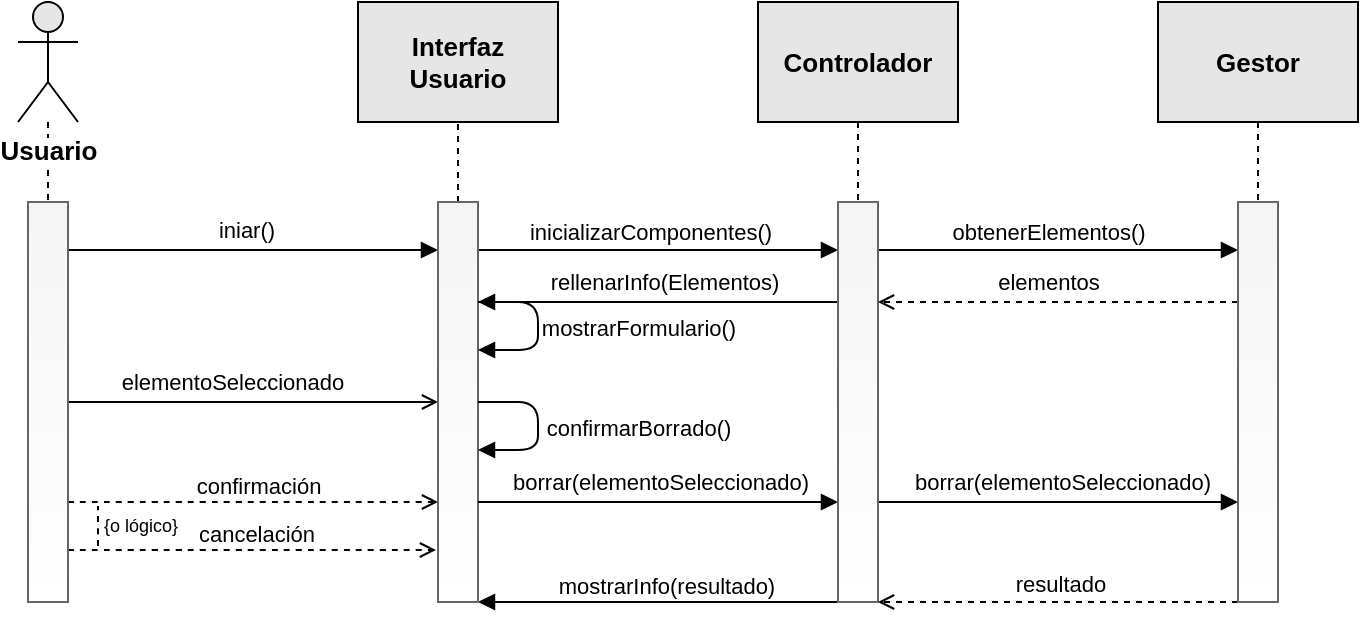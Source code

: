 <mxfile version="17.2.4" type="device"><diagram id="55HRAydvdBxtCCIl82d_" name="Página-1"><mxGraphModel dx="740" dy="469" grid="1" gridSize="10" guides="1" tooltips="1" connect="1" arrows="1" fold="1" page="1" pageScale="1" pageWidth="827" pageHeight="1169" math="0" shadow="0"><root><mxCell id="0"/><mxCell id="1" parent="0"/><mxCell id="4vs9D3IwwSiGrlF-tUyU-13" style="edgeStyle=orthogonalEdgeStyle;orthogonalLoop=1;jettySize=auto;html=1;entryX=0.5;entryY=0;entryDx=0;entryDy=0;dashed=1;endArrow=none;endFill=0;" parent="1" source="4vs9D3IwwSiGrlF-tUyU-1" target="4vs9D3IwwSiGrlF-tUyU-8" edge="1"><mxGeometry relative="1" as="geometry"/></mxCell><mxCell id="4vs9D3IwwSiGrlF-tUyU-1" value="&lt;span style=&quot;background-color: rgb(255 , 255 , 255)&quot;&gt;&lt;font style=&quot;font-size: 13px&quot;&gt;&lt;b&gt;Usuario&lt;/b&gt;&lt;/font&gt;&lt;/span&gt;" style="shape=umlActor;verticalLabelPosition=bottom;verticalAlign=top;html=1;outlineConnect=0;rounded=0;fillColor=#E6E6E6;" parent="1" vertex="1"><mxGeometry x="60" y="140" width="30" height="60" as="geometry"/></mxCell><mxCell id="4vs9D3IwwSiGrlF-tUyU-2" value="&lt;font style=&quot;font-size: 13px&quot;&gt;&lt;b&gt;Interfaz Usuario&lt;/b&gt;&lt;/font&gt;" style="rounded=0;whiteSpace=wrap;html=1;fillColor=#E6E6E6;" parent="1" vertex="1"><mxGeometry x="230" y="140" width="100" height="60" as="geometry"/></mxCell><mxCell id="4vs9D3IwwSiGrlF-tUyU-12" value="" style="edgeStyle=orthogonalEdgeStyle;rounded=0;orthogonalLoop=1;jettySize=auto;html=1;dashed=1;endArrow=none;endFill=0;entryX=0.5;entryY=0;entryDx=0;entryDy=0;entryPerimeter=0;" parent="1" source="4vs9D3IwwSiGrlF-tUyU-3" target="4vs9D3IwwSiGrlF-tUyU-21" edge="1"><mxGeometry relative="1" as="geometry"><mxPoint x="480" y="240" as="targetPoint"/></mxGeometry></mxCell><mxCell id="4vs9D3IwwSiGrlF-tUyU-3" value="&lt;font style=&quot;font-size: 13px&quot;&gt;&lt;b&gt;Controlador&lt;/b&gt;&lt;/font&gt;" style="rounded=0;whiteSpace=wrap;html=1;fillColor=#E6E6E6;" parent="1" vertex="1"><mxGeometry x="430" y="140" width="100" height="60" as="geometry"/></mxCell><mxCell id="4vs9D3IwwSiGrlF-tUyU-46" style="orthogonalLoop=1;jettySize=auto;html=1;entryX=0.5;entryY=0;entryDx=0;entryDy=0;entryPerimeter=0;endArrow=none;endFill=0;dashed=1;" parent="1" source="4vs9D3IwwSiGrlF-tUyU-4" target="4vs9D3IwwSiGrlF-tUyU-26" edge="1"><mxGeometry relative="1" as="geometry"/></mxCell><mxCell id="4vs9D3IwwSiGrlF-tUyU-4" value="&lt;font style=&quot;font-size: 13px&quot;&gt;&lt;b&gt;Gestor&lt;/b&gt;&lt;/font&gt;" style="rounded=0;whiteSpace=wrap;html=1;fillColor=#E6E6E6;" parent="1" vertex="1"><mxGeometry x="630" y="140" width="100" height="60" as="geometry"/></mxCell><mxCell id="4vs9D3IwwSiGrlF-tUyU-14" style="orthogonalLoop=1;jettySize=auto;html=1;exitX=1;exitY=0.12;exitDx=0;exitDy=0;entryX=0;entryY=0.12;entryDx=0;entryDy=0;endArrow=block;endFill=1;entryPerimeter=0;exitPerimeter=0;" parent="1" source="4vs9D3IwwSiGrlF-tUyU-8" target="4vs9D3IwwSiGrlF-tUyU-20" edge="1"><mxGeometry relative="1" as="geometry"><mxPoint x="270" y="240.0" as="targetPoint"/></mxGeometry></mxCell><mxCell id="4vs9D3IwwSiGrlF-tUyU-48" value="iniar()" style="edgeLabel;html=1;align=center;verticalAlign=middle;resizable=0;points=[];" parent="4vs9D3IwwSiGrlF-tUyU-14" vertex="1" connectable="0"><mxGeometry x="-0.171" y="-1" relative="1" as="geometry"><mxPoint x="12" y="-11" as="offset"/></mxGeometry></mxCell><mxCell id="4vs9D3IwwSiGrlF-tUyU-17" style="edgeStyle=entityRelationEdgeStyle;orthogonalLoop=1;jettySize=auto;html=1;exitX=1;exitY=0.5;exitDx=0;exitDy=0;entryX=0;entryY=0.5;entryDx=0;entryDy=0;endArrow=open;endFill=0;exitPerimeter=0;entryPerimeter=0;" parent="1" source="4vs9D3IwwSiGrlF-tUyU-8" target="4vs9D3IwwSiGrlF-tUyU-20" edge="1"><mxGeometry relative="1" as="geometry"><mxPoint x="270" y="360" as="targetPoint"/></mxGeometry></mxCell><mxCell id="4vs9D3IwwSiGrlF-tUyU-51" value="elementoSeleccionado" style="edgeLabel;html=1;align=center;verticalAlign=middle;resizable=0;points=[];" parent="4vs9D3IwwSiGrlF-tUyU-17" vertex="1" connectable="0"><mxGeometry x="-0.114" y="1" relative="1" as="geometry"><mxPoint y="-9" as="offset"/></mxGeometry></mxCell><mxCell id="bsJRGYnxi52fmObnPx3C-6" style="edgeStyle=orthogonalEdgeStyle;curved=1;rounded=0;orthogonalLoop=1;jettySize=auto;html=1;exitX=1;exitY=0.75;exitDx=0;exitDy=0;exitPerimeter=0;entryX=0;entryY=0.75;entryDx=0;entryDy=0;entryPerimeter=0;fontSize=13;fontColor=default;endArrow=open;endFill=0;strokeWidth=1;dashed=1;" edge="1" parent="1" source="4vs9D3IwwSiGrlF-tUyU-8" target="4vs9D3IwwSiGrlF-tUyU-20"><mxGeometry relative="1" as="geometry"/></mxCell><mxCell id="bsJRGYnxi52fmObnPx3C-8" value="&lt;font style=&quot;font-size: 11px;&quot;&gt;confirmación&lt;/font&gt;" style="edgeLabel;html=1;align=center;verticalAlign=middle;resizable=0;points=[];fontSize=11;fontColor=default;" vertex="1" connectable="0" parent="bsJRGYnxi52fmObnPx3C-6"><mxGeometry x="-0.086" y="2" relative="1" as="geometry"><mxPoint x="10" y="-6" as="offset"/></mxGeometry></mxCell><mxCell id="bsJRGYnxi52fmObnPx3C-7" style="edgeStyle=orthogonalEdgeStyle;curved=1;rounded=0;orthogonalLoop=1;jettySize=auto;html=1;exitX=1;exitY=0.87;exitDx=0;exitDy=0;exitPerimeter=0;entryX=0;entryY=0.87;entryDx=-1;entryDy=0;entryPerimeter=0;dashed=1;fontSize=13;fontColor=default;endArrow=open;endFill=0;strokeWidth=1;" edge="1" parent="1" source="4vs9D3IwwSiGrlF-tUyU-8" target="4vs9D3IwwSiGrlF-tUyU-20"><mxGeometry relative="1" as="geometry"/></mxCell><mxCell id="bsJRGYnxi52fmObnPx3C-9" value="cancelación" style="edgeLabel;html=1;align=center;verticalAlign=middle;resizable=0;points=[];fontSize=11;fontColor=default;rotation=0;" vertex="1" connectable="0" parent="bsJRGYnxi52fmObnPx3C-7"><mxGeometry x="-0.062" y="1" relative="1" as="geometry"><mxPoint x="7" y="-7" as="offset"/></mxGeometry></mxCell><mxCell id="4vs9D3IwwSiGrlF-tUyU-8" value="" style="rounded=0;whiteSpace=wrap;html=1;points=[[0,0,0,0,0],[0,0.12,0,0,0],[0,0.25,0,0,0],[0,0.37,0,-1,0],[0,0.5,0,0,0],[0,0.62,0,0,0],[0,0.75,0,0,0],[0,0.87,0,-1,0],[0,1,0,0,0],[0.25,0,0,0,0],[0.25,1,0,0,0],[0.5,0,0,0,0],[0.5,1,0,0,0],[0.75,0,0,0,0],[0.75,1,0,0,0],[1,0,0,0,0],[1,0.12,0,0,0],[1,0.25,0,0,0],[1,0.37,0,0,0],[1,0.5,0,0,0],[1,0.62,0,0,0],[1,0.75,0,0,0],[1,0.87,0,0,0],[1,1,0,0,0]];fillColor=#f5f5f5;fontColor=#333333;strokeColor=#666666;gradientColor=#ffffff;" parent="1" vertex="1"><mxGeometry x="65" y="240" width="20" height="200" as="geometry"/></mxCell><mxCell id="4vs9D3IwwSiGrlF-tUyU-10" value="" style="endArrow=none;dashed=1;html=1;rounded=0;entryX=0.5;entryY=1;entryDx=0;entryDy=0;exitX=0.5;exitY=0;exitDx=0;exitDy=0;" parent="1" target="4vs9D3IwwSiGrlF-tUyU-2" edge="1"><mxGeometry width="50" height="50" relative="1" as="geometry"><mxPoint x="280" y="240" as="sourcePoint"/><mxPoint x="600" y="440" as="targetPoint"/></mxGeometry></mxCell><mxCell id="4vs9D3IwwSiGrlF-tUyU-23" style="edgeStyle=entityRelationEdgeStyle;orthogonalLoop=1;jettySize=auto;html=1;exitX=0;exitY=0.25;exitDx=0;exitDy=0;exitPerimeter=0;entryX=1;entryY=0.25;entryDx=0;entryDy=0;entryPerimeter=0;endArrow=block;endFill=1;" parent="1" source="4vs9D3IwwSiGrlF-tUyU-21" target="4vs9D3IwwSiGrlF-tUyU-20" edge="1"><mxGeometry relative="1" as="geometry"/></mxCell><mxCell id="4vs9D3IwwSiGrlF-tUyU-52" value="rellenarInfo(Elementos)" style="edgeLabel;html=1;align=center;verticalAlign=middle;resizable=0;points=[];" parent="4vs9D3IwwSiGrlF-tUyU-23" vertex="1" connectable="0"><mxGeometry x="-0.129" y="2" relative="1" as="geometry"><mxPoint x="-9" y="-12" as="offset"/></mxGeometry></mxCell><mxCell id="4vs9D3IwwSiGrlF-tUyU-25" style="edgeStyle=entityRelationEdgeStyle;orthogonalLoop=1;jettySize=auto;html=1;exitX=0;exitY=1;exitDx=0;exitDy=0;exitPerimeter=0;entryX=1;entryY=1;entryDx=0;entryDy=0;entryPerimeter=0;endArrow=block;endFill=1;" parent="1" source="4vs9D3IwwSiGrlF-tUyU-21" target="4vs9D3IwwSiGrlF-tUyU-20" edge="1"><mxGeometry relative="1" as="geometry"/></mxCell><mxCell id="4vs9D3IwwSiGrlF-tUyU-54" value="mostrarInfo(resultado)" style="edgeLabel;html=1;align=center;verticalAlign=middle;resizable=0;points=[];" parent="4vs9D3IwwSiGrlF-tUyU-25" vertex="1" connectable="0"><mxGeometry x="-0.043" y="1" relative="1" as="geometry"><mxPoint y="-9" as="offset"/></mxGeometry></mxCell><mxCell id="H1_5XwIwlzYW1qbfPKjp-1" style="edgeStyle=orthogonalEdgeStyle;rounded=0;orthogonalLoop=1;jettySize=auto;html=1;exitX=1;exitY=0.12;exitDx=0;exitDy=0;exitPerimeter=0;entryX=0;entryY=0.12;entryDx=0;entryDy=0;entryPerimeter=0;endArrow=block;endFill=1;" parent="1" source="4vs9D3IwwSiGrlF-tUyU-20" target="4vs9D3IwwSiGrlF-tUyU-21" edge="1"><mxGeometry relative="1" as="geometry"/></mxCell><mxCell id="H1_5XwIwlzYW1qbfPKjp-3" value="inicializarComponentes()" style="edgeLabel;html=1;align=center;verticalAlign=middle;resizable=0;points=[];" parent="H1_5XwIwlzYW1qbfPKjp-1" vertex="1" connectable="0"><mxGeometry x="-0.2" y="1" relative="1" as="geometry"><mxPoint x="14" y="-8" as="offset"/></mxGeometry></mxCell><mxCell id="4vs9D3IwwSiGrlF-tUyU-20" value="" style="rounded=0;whiteSpace=wrap;html=1;points=[[0,0,0,0,0],[0,0.12,0,0,0],[0,0.25,0,0,0],[0,0.37,0,-1,0],[0,0.5,0,0,0],[0,0.62,0,0,0],[0,0.75,0,0,0],[0,0.87,0,-1,0],[0,1,0,0,0],[0.25,0,0,0,0],[0.25,1,0,0,0],[0.5,0,0,0,0],[0.5,1,0,0,0],[0.75,0,0,0,0],[0.75,1,0,0,0],[1,0,0,0,0],[1,0.12,0,0,0],[1,0.25,0,0,0],[1,0.37,0,0,0],[1,0.5,0,0,0],[1,0.62,0,0,0],[1,0.75,0,0,0],[1,0.87,0,0,0],[1,1,0,0,0]];fillColor=#f5f5f5;fontColor=#333333;strokeColor=#666666;gradientColor=#ffffff;" parent="1" vertex="1"><mxGeometry x="270" y="240" width="20" height="200" as="geometry"/></mxCell><mxCell id="4vs9D3IwwSiGrlF-tUyU-24" style="edgeStyle=entityRelationEdgeStyle;orthogonalLoop=1;jettySize=auto;html=1;exitX=1;exitY=0.75;exitDx=0;exitDy=0;exitPerimeter=0;entryX=0;entryY=0.75;entryDx=0;entryDy=0;entryPerimeter=0;endArrow=block;endFill=1;" parent="1" source="4vs9D3IwwSiGrlF-tUyU-20" target="4vs9D3IwwSiGrlF-tUyU-21" edge="1"><mxGeometry relative="1" as="geometry"/></mxCell><mxCell id="4vs9D3IwwSiGrlF-tUyU-53" value="borrar(elementoSeleccionado)" style="edgeLabel;html=1;align=center;verticalAlign=middle;resizable=0;points=[];" parent="4vs9D3IwwSiGrlF-tUyU-24" vertex="1" connectable="0"><mxGeometry x="0.214" y="3" relative="1" as="geometry"><mxPoint x="-19" y="-7" as="offset"/></mxGeometry></mxCell><mxCell id="4vs9D3IwwSiGrlF-tUyU-39" style="edgeStyle=entityRelationEdgeStyle;orthogonalLoop=1;jettySize=auto;html=1;exitX=1;exitY=0.75;exitDx=0;exitDy=0;exitPerimeter=0;entryX=0;entryY=0.75;entryDx=0;entryDy=0;entryPerimeter=0;endArrow=block;endFill=1;" parent="1" source="4vs9D3IwwSiGrlF-tUyU-21" target="4vs9D3IwwSiGrlF-tUyU-26" edge="1"><mxGeometry relative="1" as="geometry"/></mxCell><mxCell id="4vs9D3IwwSiGrlF-tUyU-55" value="borrar(elementoSeleccionado)" style="edgeLabel;html=1;align=center;verticalAlign=middle;resizable=0;points=[];" parent="4vs9D3IwwSiGrlF-tUyU-39" vertex="1" connectable="0"><mxGeometry x="0.014" y="-1" relative="1" as="geometry"><mxPoint y="-11" as="offset"/></mxGeometry></mxCell><mxCell id="H1_5XwIwlzYW1qbfPKjp-2" style="edgeStyle=orthogonalEdgeStyle;rounded=0;orthogonalLoop=1;jettySize=auto;html=1;exitX=1;exitY=0.12;exitDx=0;exitDy=0;exitPerimeter=0;entryX=0;entryY=0.12;entryDx=0;entryDy=0;entryPerimeter=0;endArrow=block;endFill=1;" parent="1" source="4vs9D3IwwSiGrlF-tUyU-21" target="4vs9D3IwwSiGrlF-tUyU-26" edge="1"><mxGeometry relative="1" as="geometry"/></mxCell><mxCell id="H1_5XwIwlzYW1qbfPKjp-4" value="obtenerElementos()" style="edgeLabel;html=1;align=center;verticalAlign=middle;resizable=0;points=[];" parent="H1_5XwIwlzYW1qbfPKjp-2" vertex="1" connectable="0"><mxGeometry x="-0.243" relative="1" as="geometry"><mxPoint x="17" y="-9" as="offset"/></mxGeometry></mxCell><mxCell id="4vs9D3IwwSiGrlF-tUyU-21" value="" style="rounded=0;whiteSpace=wrap;html=1;points=[[0,0,0,0,0],[0,0.12,0,0,0],[0,0.25,0,0,0],[0,0.37,0,-1,0],[0,0.5,0,0,0],[0,0.62,0,0,0],[0,0.75,0,0,0],[0,0.87,0,-1,0],[0,1,0,0,0],[0.25,0,0,0,0],[0.25,1,0,0,0],[0.5,0,0,0,0],[0.5,1,0,0,0],[0.75,0,0,0,0],[0.75,1,0,0,0],[1,0,0,0,0],[1,0.12,0,0,0],[1,0.25,0,0,0],[1,0.37,0,0,0],[1,0.5,0,0,0],[1,0.62,0,0,0],[1,0.75,0,0,0],[1,0.87,0,0,0],[1,1,0,0,0]];fillColor=#f5f5f5;fontColor=#333333;strokeColor=#666666;gradientColor=#ffffff;" parent="1" vertex="1"><mxGeometry x="470" y="240" width="20" height="200" as="geometry"/></mxCell><mxCell id="4vs9D3IwwSiGrlF-tUyU-22" style="edgeStyle=entityRelationEdgeStyle;orthogonalLoop=1;jettySize=auto;html=1;exitX=1;exitY=0.25;exitDx=0;exitDy=0;exitPerimeter=0;entryX=1;entryY=0.37;entryDx=0;entryDy=0;entryPerimeter=0;endArrow=block;endFill=1;" parent="1" source="4vs9D3IwwSiGrlF-tUyU-20" target="4vs9D3IwwSiGrlF-tUyU-20" edge="1"><mxGeometry relative="1" as="geometry"/></mxCell><mxCell id="4vs9D3IwwSiGrlF-tUyU-49" value="mostrarFormulario()" style="edgeLabel;html=1;align=center;verticalAlign=middle;resizable=0;points=[];" parent="4vs9D3IwwSiGrlF-tUyU-22" vertex="1" connectable="0"><mxGeometry x="0.059" y="-1" relative="1" as="geometry"><mxPoint x="51" y="-2" as="offset"/></mxGeometry></mxCell><mxCell id="4vs9D3IwwSiGrlF-tUyU-42" style="edgeStyle=entityRelationEdgeStyle;orthogonalLoop=1;jettySize=auto;html=1;exitX=0;exitY=1;exitDx=0;exitDy=0;exitPerimeter=0;entryX=1;entryY=1;entryDx=0;entryDy=0;entryPerimeter=0;endArrow=open;endFill=0;dashed=1;" parent="1" source="4vs9D3IwwSiGrlF-tUyU-26" target="4vs9D3IwwSiGrlF-tUyU-21" edge="1"><mxGeometry relative="1" as="geometry"/></mxCell><mxCell id="4vs9D3IwwSiGrlF-tUyU-57" value="resultado" style="edgeLabel;html=1;align=center;verticalAlign=middle;resizable=0;points=[];" parent="4vs9D3IwwSiGrlF-tUyU-42" vertex="1" connectable="0"><mxGeometry x="-0.043" y="-1" relative="1" as="geometry"><mxPoint x="-3" y="-8" as="offset"/></mxGeometry></mxCell><mxCell id="H1_5XwIwlzYW1qbfPKjp-5" style="edgeStyle=orthogonalEdgeStyle;rounded=0;orthogonalLoop=1;jettySize=auto;html=1;exitX=0;exitY=0.25;exitDx=0;exitDy=0;exitPerimeter=0;entryX=1;entryY=0.25;entryDx=0;entryDy=0;entryPerimeter=0;dashed=1;endArrow=open;endFill=0;" parent="1" source="4vs9D3IwwSiGrlF-tUyU-26" target="4vs9D3IwwSiGrlF-tUyU-21" edge="1"><mxGeometry relative="1" as="geometry"/></mxCell><mxCell id="H1_5XwIwlzYW1qbfPKjp-6" value="elementos" style="edgeLabel;html=1;align=center;verticalAlign=middle;resizable=0;points=[];" parent="H1_5XwIwlzYW1qbfPKjp-5" vertex="1" connectable="0"><mxGeometry x="0.271" y="3" relative="1" as="geometry"><mxPoint x="19" y="-13" as="offset"/></mxGeometry></mxCell><mxCell id="4vs9D3IwwSiGrlF-tUyU-26" value="" style="rounded=0;whiteSpace=wrap;html=1;points=[[0,0,0,0,0],[0,0.12,0,0,0],[0,0.25,0,0,0],[0,0.37,0,-1,0],[0,0.5,0,0,0],[0,0.62,0,0,0],[0,0.75,0,0,0],[0,0.87,0,-1,0],[0,1,0,0,0],[0.25,0,0,0,0],[0.25,1,0,0,0],[0.5,0,0,0,0],[0.5,1,0,0,0],[0.75,0,0,0,0],[0.75,1,0,0,0],[1,0,0,0,0],[1,0.12,0,0,0],[1,0.25,0,0,0],[1,0.37,0,0,0],[1,0.5,0,0,0],[1,0.62,0,0,0],[1,0.75,0,0,0],[1,0.87,0,0,0],[1,1,0,0,0]];fillColor=#f5f5f5;fontColor=#333333;strokeColor=#666666;gradientColor=#ffffff;" parent="1" vertex="1"><mxGeometry x="670" y="240" width="20" height="200" as="geometry"/></mxCell><mxCell id="bsJRGYnxi52fmObnPx3C-4" style="edgeStyle=entityRelationEdgeStyle;orthogonalLoop=1;jettySize=auto;html=1;exitX=1;exitY=0.5;exitDx=0;exitDy=0;exitPerimeter=0;entryX=1;entryY=0.62;entryDx=0;entryDy=0;entryPerimeter=0;endArrow=block;endFill=1;" edge="1" parent="1" source="4vs9D3IwwSiGrlF-tUyU-20" target="4vs9D3IwwSiGrlF-tUyU-20"><mxGeometry relative="1" as="geometry"><mxPoint x="350" y="340" as="sourcePoint"/><mxPoint x="350" y="364" as="targetPoint"/></mxGeometry></mxCell><mxCell id="bsJRGYnxi52fmObnPx3C-5" value="confirmarBorrado()" style="edgeLabel;html=1;align=center;verticalAlign=middle;resizable=0;points=[];" vertex="1" connectable="0" parent="bsJRGYnxi52fmObnPx3C-4"><mxGeometry x="0.059" y="-1" relative="1" as="geometry"><mxPoint x="51" y="-2" as="offset"/></mxGeometry></mxCell><mxCell id="bsJRGYnxi52fmObnPx3C-10" value="" style="endArrow=none;dashed=1;html=1;rounded=0;fontSize=11;fontColor=default;strokeWidth=1;curved=1;" edge="1" parent="1"><mxGeometry width="50" height="50" relative="1" as="geometry"><mxPoint x="100" y="412" as="sourcePoint"/><mxPoint x="100" y="392" as="targetPoint"/></mxGeometry></mxCell><mxCell id="bsJRGYnxi52fmObnPx3C-11" value="{o lógico}" style="text;html=1;align=center;verticalAlign=middle;resizable=0;points=[];autosize=1;strokeColor=none;fillColor=none;fontSize=9;fontColor=default;" vertex="1" parent="1"><mxGeometry x="96" y="392" width="50" height="20" as="geometry"/></mxCell></root></mxGraphModel></diagram></mxfile>